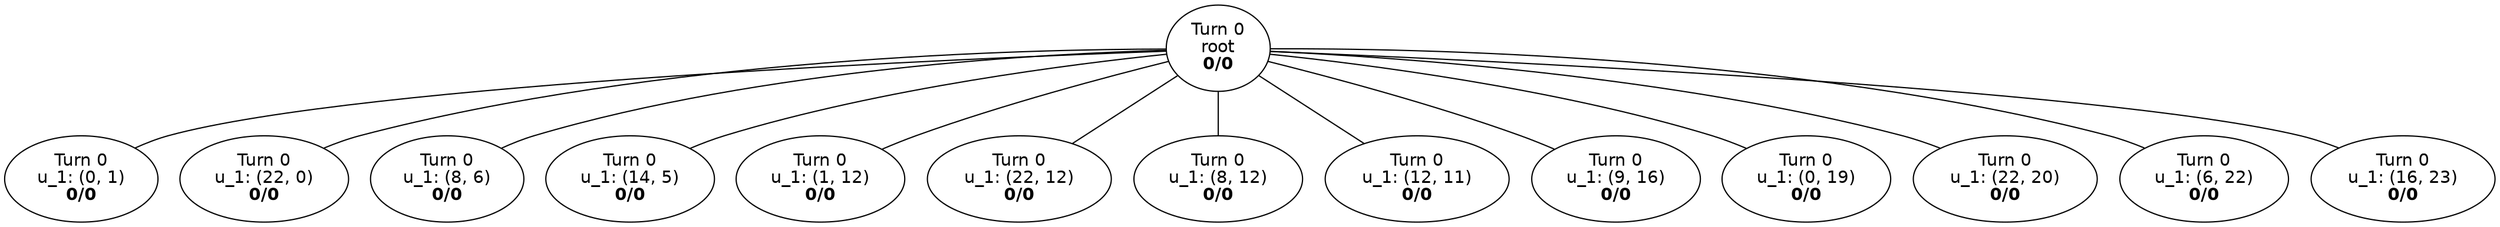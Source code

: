graph "" {
  BBQQD [label=<Turn 0<br/>root<br/><b>0/0</b>> fontname="helvetica"]
  BBQQD -- bJLJS
  bJLJS [label=<Turn 0<br/>u_1: (0, 1)<br/><b>0/0</b>> fontname="helvetica"]
  BBQQD -- SWgaz
  SWgaz [label=<Turn 0<br/>u_1: (22, 0)<br/><b>0/0</b>> fontname="helvetica"]
  BBQQD -- NdOmL
  NdOmL [label=<Turn 0<br/>u_1: (8, 6)<br/><b>0/0</b>> fontname="helvetica"]
  BBQQD -- SzPBU
  SzPBU [label=<Turn 0<br/>u_1: (14, 5)<br/><b>0/0</b>> fontname="helvetica"]
  BBQQD -- nsTKE
  nsTKE [label=<Turn 0<br/>u_1: (1, 12)<br/><b>0/0</b>> fontname="helvetica"]
  BBQQD -- RFDjl
  RFDjl [label=<Turn 0<br/>u_1: (22, 12)<br/><b>0/0</b>> fontname="helvetica"]
  BBQQD -- ajIvl
  ajIvl [label=<Turn 0<br/>u_1: (8, 12)<br/><b>0/0</b>> fontname="helvetica"]
  BBQQD -- ysMJh
  ysMJh [label=<Turn 0<br/>u_1: (12, 11)<br/><b>0/0</b>> fontname="helvetica"]
  BBQQD -- dHytP
  dHytP [label=<Turn 0<br/>u_1: (9, 16)<br/><b>0/0</b>> fontname="helvetica"]
  BBQQD -- mIGId
  mIGId [label=<Turn 0<br/>u_1: (0, 19)<br/><b>0/0</b>> fontname="helvetica"]
  BBQQD -- FToIa
  FToIa [label=<Turn 0<br/>u_1: (22, 20)<br/><b>0/0</b>> fontname="helvetica"]
  BBQQD -- Ayzri
  Ayzri [label=<Turn 0<br/>u_1: (6, 22)<br/><b>0/0</b>> fontname="helvetica"]
  BBQQD -- ZGcZt
  ZGcZt [label=<Turn 0<br/>u_1: (16, 23)<br/><b>0/0</b>> fontname="helvetica"]
}
